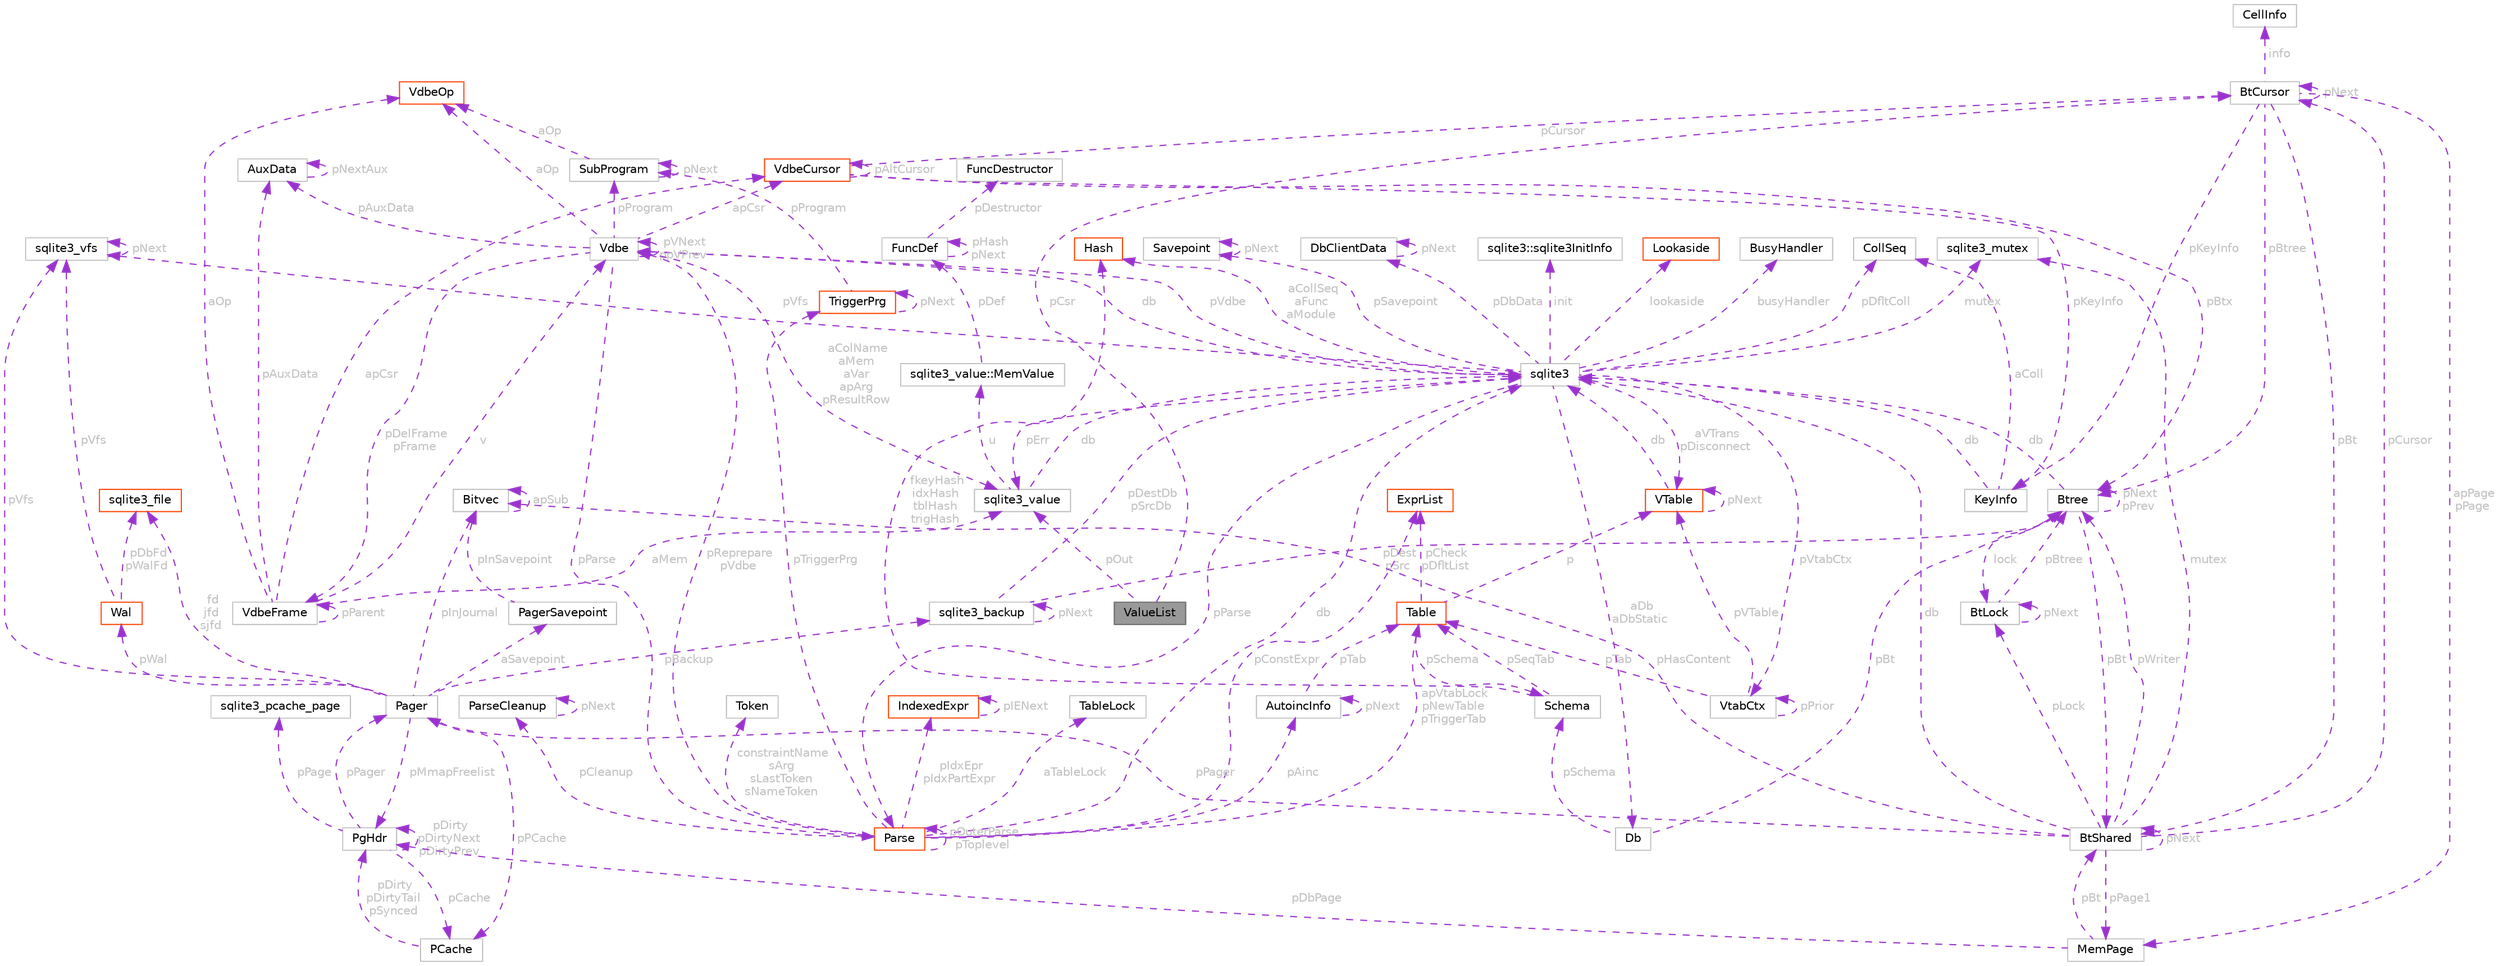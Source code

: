 digraph "ValueList"
{
 // LATEX_PDF_SIZE
  bgcolor="transparent";
  edge [fontname=Helvetica,fontsize=10,labelfontname=Helvetica,labelfontsize=10];
  node [fontname=Helvetica,fontsize=10,shape=box,height=0.2,width=0.4];
  Node1 [id="Node000001",label="ValueList",height=0.2,width=0.4,color="gray40", fillcolor="grey60", style="filled", fontcolor="black",tooltip=" "];
  Node2 -> Node1 [id="edge1_Node000001_Node000002",dir="back",color="darkorchid3",style="dashed",tooltip=" ",label=" pCsr",fontcolor="grey" ];
  Node2 [id="Node000002",label="BtCursor",height=0.2,width=0.4,color="grey75", fillcolor="white", style="filled",URL="$structBtCursor.html",tooltip=" "];
  Node3 -> Node2 [id="edge2_Node000002_Node000003",dir="back",color="darkorchid3",style="dashed",tooltip=" ",label=" pBtree",fontcolor="grey" ];
  Node3 [id="Node000003",label="Btree",height=0.2,width=0.4,color="grey75", fillcolor="white", style="filled",URL="$structBtree.html",tooltip=" "];
  Node4 -> Node3 [id="edge3_Node000003_Node000004",dir="back",color="darkorchid3",style="dashed",tooltip=" ",label=" db",fontcolor="grey" ];
  Node4 [id="Node000004",label="sqlite3",height=0.2,width=0.4,color="grey75", fillcolor="white", style="filled",URL="$structsqlite3.html",tooltip=" "];
  Node5 -> Node4 [id="edge4_Node000004_Node000005",dir="back",color="darkorchid3",style="dashed",tooltip=" ",label=" pVfs",fontcolor="grey" ];
  Node5 [id="Node000005",label="sqlite3_vfs",height=0.2,width=0.4,color="grey75", fillcolor="white", style="filled",URL="$structsqlite3__vfs.html",tooltip=" "];
  Node5 -> Node5 [id="edge5_Node000005_Node000005",dir="back",color="darkorchid3",style="dashed",tooltip=" ",label=" pNext",fontcolor="grey" ];
  Node6 -> Node4 [id="edge6_Node000004_Node000006",dir="back",color="darkorchid3",style="dashed",tooltip=" ",label=" pVdbe",fontcolor="grey" ];
  Node6 [id="Node000006",label="Vdbe",height=0.2,width=0.4,color="grey75", fillcolor="white", style="filled",URL="$structVdbe.html",tooltip=" "];
  Node4 -> Node6 [id="edge7_Node000006_Node000004",dir="back",color="darkorchid3",style="dashed",tooltip=" ",label=" db",fontcolor="grey" ];
  Node6 -> Node6 [id="edge8_Node000006_Node000006",dir="back",color="darkorchid3",style="dashed",tooltip=" ",label=" pVNext\nppVPrev",fontcolor="grey" ];
  Node7 -> Node6 [id="edge9_Node000006_Node000007",dir="back",color="darkorchid3",style="dashed",tooltip=" ",label=" pParse",fontcolor="grey" ];
  Node7 [id="Node000007",label="Parse",height=0.2,width=0.4,color="orangered", fillcolor="white", style="filled",URL="$structParse.html",tooltip=" "];
  Node4 -> Node7 [id="edge10_Node000007_Node000004",dir="back",color="darkorchid3",style="dashed",tooltip=" ",label=" db",fontcolor="grey" ];
  Node6 -> Node7 [id="edge11_Node000007_Node000006",dir="back",color="darkorchid3",style="dashed",tooltip=" ",label=" pReprepare\npVdbe",fontcolor="grey" ];
  Node8 -> Node7 [id="edge12_Node000007_Node000008",dir="back",color="darkorchid3",style="dashed",tooltip=" ",label=" pConstExpr",fontcolor="grey" ];
  Node8 [id="Node000008",label="ExprList",height=0.2,width=0.4,color="orangered", fillcolor="white", style="filled",URL="$structExprList.html",tooltip=" "];
  Node42 -> Node7 [id="edge13_Node000007_Node000042",dir="back",color="darkorchid3",style="dashed",tooltip=" ",label=" pIdxEpr\npIdxPartExpr",fontcolor="grey" ];
  Node42 [id="Node000042",label="IndexedExpr",height=0.2,width=0.4,color="orangered", fillcolor="white", style="filled",URL="$structIndexedExpr.html",tooltip=" "];
  Node42 -> Node42 [id="edge14_Node000042_Node000042",dir="back",color="darkorchid3",style="dashed",tooltip=" ",label=" pIENext",fontcolor="grey" ];
  Node43 -> Node7 [id="edge15_Node000007_Node000043",dir="back",color="darkorchid3",style="dashed",tooltip=" ",label=" aTableLock",fontcolor="grey" ];
  Node43 [id="Node000043",label="TableLock",height=0.2,width=0.4,color="grey75", fillcolor="white", style="filled",URL="$structTableLock.html",tooltip=" "];
  Node44 -> Node7 [id="edge16_Node000007_Node000044",dir="back",color="darkorchid3",style="dashed",tooltip=" ",label=" pAinc",fontcolor="grey" ];
  Node44 [id="Node000044",label="AutoincInfo",height=0.2,width=0.4,color="grey75", fillcolor="white", style="filled",URL="$structAutoincInfo.html",tooltip=" "];
  Node44 -> Node44 [id="edge17_Node000044_Node000044",dir="back",color="darkorchid3",style="dashed",tooltip=" ",label=" pNext",fontcolor="grey" ];
  Node14 -> Node44 [id="edge18_Node000044_Node000014",dir="back",color="darkorchid3",style="dashed",tooltip=" ",label=" pTab",fontcolor="grey" ];
  Node14 [id="Node000014",label="Table",height=0.2,width=0.4,color="orangered", fillcolor="white", style="filled",URL="$structTable.html",tooltip=" "];
  Node8 -> Node14 [id="edge19_Node000014_Node000008",dir="back",color="darkorchid3",style="dashed",tooltip=" ",label=" pCheck\npDfltList",fontcolor="grey" ];
  Node28 -> Node14 [id="edge20_Node000014_Node000028",dir="back",color="darkorchid3",style="dashed",tooltip=" ",label=" p",fontcolor="grey" ];
  Node28 [id="Node000028",label="VTable",height=0.2,width=0.4,color="orangered", fillcolor="white", style="filled",URL="$structVTable.html",tooltip=" "];
  Node4 -> Node28 [id="edge21_Node000028_Node000004",dir="back",color="darkorchid3",style="dashed",tooltip=" ",label=" db",fontcolor="grey" ];
  Node28 -> Node28 [id="edge22_Node000028_Node000028",dir="back",color="darkorchid3",style="dashed",tooltip=" ",label=" pNext",fontcolor="grey" ];
  Node17 -> Node14 [id="edge23_Node000014_Node000017",dir="back",color="darkorchid3",style="dashed",tooltip=" ",label=" pSchema",fontcolor="grey" ];
  Node17 [id="Node000017",label="Schema",height=0.2,width=0.4,color="grey75", fillcolor="white", style="filled",URL="$structSchema.html",tooltip=" "];
  Node18 -> Node17 [id="edge24_Node000017_Node000018",dir="back",color="darkorchid3",style="dashed",tooltip=" ",label=" fkeyHash\nidxHash\ntblHash\ntrigHash",fontcolor="grey" ];
  Node18 [id="Node000018",label="Hash",height=0.2,width=0.4,color="orangered", fillcolor="white", style="filled",URL="$structHash.html",tooltip=" "];
  Node14 -> Node17 [id="edge25_Node000017_Node000014",dir="back",color="darkorchid3",style="dashed",tooltip=" ",label=" pSeqTab",fontcolor="grey" ];
  Node7 -> Node7 [id="edge26_Node000007_Node000007",dir="back",color="darkorchid3",style="dashed",tooltip=" ",label=" pOuterParse\npToplevel",fontcolor="grey" ];
  Node14 -> Node7 [id="edge27_Node000007_Node000014",dir="back",color="darkorchid3",style="dashed",tooltip=" ",label=" apVtabLock\npNewTable\npTriggerTab",fontcolor="grey" ];
  Node45 -> Node7 [id="edge28_Node000007_Node000045",dir="back",color="darkorchid3",style="dashed",tooltip=" ",label=" pTriggerPrg",fontcolor="grey" ];
  Node45 [id="Node000045",label="TriggerPrg",height=0.2,width=0.4,color="orangered", fillcolor="white", style="filled",URL="$structTriggerPrg.html",tooltip=" "];
  Node45 -> Node45 [id="edge29_Node000045_Node000045",dir="back",color="darkorchid3",style="dashed",tooltip=" ",label=" pNext",fontcolor="grey" ];
  Node46 -> Node45 [id="edge30_Node000045_Node000046",dir="back",color="darkorchid3",style="dashed",tooltip=" ",label=" pProgram",fontcolor="grey" ];
  Node46 [id="Node000046",label="SubProgram",height=0.2,width=0.4,color="grey75", fillcolor="white", style="filled",URL="$structSubProgram.html",tooltip=" "];
  Node47 -> Node46 [id="edge31_Node000046_Node000047",dir="back",color="darkorchid3",style="dashed",tooltip=" ",label=" aOp",fontcolor="grey" ];
  Node47 [id="Node000047",label="VdbeOp",height=0.2,width=0.4,color="orangered", fillcolor="white", style="filled",URL="$structVdbeOp.html",tooltip=" "];
  Node46 -> Node46 [id="edge32_Node000046_Node000046",dir="back",color="darkorchid3",style="dashed",tooltip=" ",label=" pNext",fontcolor="grey" ];
  Node55 -> Node7 [id="edge33_Node000007_Node000055",dir="back",color="darkorchid3",style="dashed",tooltip=" ",label=" pCleanup",fontcolor="grey" ];
  Node55 [id="Node000055",label="ParseCleanup",height=0.2,width=0.4,color="grey75", fillcolor="white", style="filled",URL="$structParseCleanup.html",tooltip=" "];
  Node55 -> Node55 [id="edge34_Node000055_Node000055",dir="back",color="darkorchid3",style="dashed",tooltip=" ",label=" pNext",fontcolor="grey" ];
  Node56 -> Node7 [id="edge35_Node000007_Node000056",dir="back",color="darkorchid3",style="dashed",tooltip=" ",label=" constraintName\nsArg\nsLastToken\nsNameToken",fontcolor="grey" ];
  Node56 [id="Node000056",label="Token",height=0.2,width=0.4,color="grey75", fillcolor="white", style="filled",URL="$structToken.html",tooltip=" "];
  Node50 -> Node6 [id="edge36_Node000006_Node000050",dir="back",color="darkorchid3",style="dashed",tooltip=" ",label=" aColName\naMem\naVar\napArg\npResultRow",fontcolor="grey" ];
  Node50 [id="Node000050",label="sqlite3_value",height=0.2,width=0.4,color="grey75", fillcolor="white", style="filled",URL="$structsqlite3__value.html",tooltip=" "];
  Node51 -> Node50 [id="edge37_Node000050_Node000051",dir="back",color="darkorchid3",style="dashed",tooltip=" ",label=" u",fontcolor="grey" ];
  Node51 [id="Node000051",label="sqlite3_value::MemValue",height=0.2,width=0.4,color="grey75", fillcolor="white", style="filled",URL="$unionsqlite3__value_1_1MemValue.html",tooltip=" "];
  Node37 -> Node51 [id="edge38_Node000051_Node000037",dir="back",color="darkorchid3",style="dashed",tooltip=" ",label=" pDef",fontcolor="grey" ];
  Node37 [id="Node000037",label="FuncDef",height=0.2,width=0.4,color="grey75", fillcolor="white", style="filled",URL="$structFuncDef.html",tooltip=" "];
  Node37 -> Node37 [id="edge39_Node000037_Node000037",dir="back",color="darkorchid3",style="dashed",tooltip=" ",label=" pHash\npNext",fontcolor="grey" ];
  Node38 -> Node37 [id="edge40_Node000037_Node000038",dir="back",color="darkorchid3",style="dashed",tooltip=" ",label=" pDestructor",fontcolor="grey" ];
  Node38 [id="Node000038",label="FuncDestructor",height=0.2,width=0.4,color="grey75", fillcolor="white", style="filled",URL="$structFuncDestructor.html",tooltip=" "];
  Node4 -> Node50 [id="edge41_Node000050_Node000004",dir="back",color="darkorchid3",style="dashed",tooltip=" ",label=" db",fontcolor="grey" ];
  Node59 -> Node6 [id="edge42_Node000006_Node000059",dir="back",color="darkorchid3",style="dashed",tooltip=" ",label=" apCsr",fontcolor="grey" ];
  Node59 [id="Node000059",label="VdbeCursor",height=0.2,width=0.4,color="orangered", fillcolor="white", style="filled",URL="$structVdbeCursor.html",tooltip=" "];
  Node3 -> Node59 [id="edge43_Node000059_Node000003",dir="back",color="darkorchid3",style="dashed",tooltip=" ",label=" pBtx",fontcolor="grey" ];
  Node59 -> Node59 [id="edge44_Node000059_Node000059",dir="back",color="darkorchid3",style="dashed",tooltip=" ",label=" pAltCursor",fontcolor="grey" ];
  Node2 -> Node59 [id="edge45_Node000059_Node000002",dir="back",color="darkorchid3",style="dashed",tooltip=" ",label=" pCursor",fontcolor="grey" ];
  Node53 -> Node59 [id="edge46_Node000059_Node000053",dir="back",color="darkorchid3",style="dashed",tooltip=" ",label=" pKeyInfo",fontcolor="grey" ];
  Node53 [id="Node000053",label="KeyInfo",height=0.2,width=0.4,color="grey75", fillcolor="white", style="filled",URL="$structKeyInfo.html",tooltip=" "];
  Node4 -> Node53 [id="edge47_Node000053_Node000004",dir="back",color="darkorchid3",style="dashed",tooltip=" ",label=" db",fontcolor="grey" ];
  Node52 -> Node53 [id="edge48_Node000053_Node000052",dir="back",color="darkorchid3",style="dashed",tooltip=" ",label=" aColl",fontcolor="grey" ];
  Node52 [id="Node000052",label="CollSeq",height=0.2,width=0.4,color="grey75", fillcolor="white", style="filled",URL="$structCollSeq.html",tooltip=" "];
  Node47 -> Node6 [id="edge49_Node000006_Node000047",dir="back",color="darkorchid3",style="dashed",tooltip=" ",label=" aOp",fontcolor="grey" ];
  Node74 -> Node6 [id="edge50_Node000006_Node000074",dir="back",color="darkorchid3",style="dashed",tooltip=" ",label=" pDelFrame\npFrame",fontcolor="grey" ];
  Node74 [id="Node000074",label="VdbeFrame",height=0.2,width=0.4,color="grey75", fillcolor="white", style="filled",URL="$structVdbeFrame.html",tooltip=" "];
  Node6 -> Node74 [id="edge51_Node000074_Node000006",dir="back",color="darkorchid3",style="dashed",tooltip=" ",label=" v",fontcolor="grey" ];
  Node74 -> Node74 [id="edge52_Node000074_Node000074",dir="back",color="darkorchid3",style="dashed",tooltip=" ",label=" pParent",fontcolor="grey" ];
  Node47 -> Node74 [id="edge53_Node000074_Node000047",dir="back",color="darkorchid3",style="dashed",tooltip=" ",label=" aOp",fontcolor="grey" ];
  Node50 -> Node74 [id="edge54_Node000074_Node000050",dir="back",color="darkorchid3",style="dashed",tooltip=" ",label=" aMem",fontcolor="grey" ];
  Node59 -> Node74 [id="edge55_Node000074_Node000059",dir="back",color="darkorchid3",style="dashed",tooltip=" ",label=" apCsr",fontcolor="grey" ];
  Node75 -> Node74 [id="edge56_Node000074_Node000075",dir="back",color="darkorchid3",style="dashed",tooltip=" ",label=" pAuxData",fontcolor="grey" ];
  Node75 [id="Node000075",label="AuxData",height=0.2,width=0.4,color="grey75", fillcolor="white", style="filled",URL="$structAuxData.html",tooltip=" "];
  Node75 -> Node75 [id="edge57_Node000075_Node000075",dir="back",color="darkorchid3",style="dashed",tooltip=" ",label=" pNextAux",fontcolor="grey" ];
  Node46 -> Node6 [id="edge58_Node000006_Node000046",dir="back",color="darkorchid3",style="dashed",tooltip=" ",label=" pProgram",fontcolor="grey" ];
  Node75 -> Node6 [id="edge59_Node000006_Node000075",dir="back",color="darkorchid3",style="dashed",tooltip=" ",label=" pAuxData",fontcolor="grey" ];
  Node52 -> Node4 [id="edge60_Node000004_Node000052",dir="back",color="darkorchid3",style="dashed",tooltip=" ",label=" pDfltColl",fontcolor="grey" ];
  Node76 -> Node4 [id="edge61_Node000004_Node000076",dir="back",color="darkorchid3",style="dashed",tooltip=" ",label=" mutex",fontcolor="grey" ];
  Node76 [id="Node000076",label="sqlite3_mutex",height=0.2,width=0.4,color="grey75", fillcolor="white", style="filled",URL="$structsqlite3__mutex.html",tooltip=" "];
  Node77 -> Node4 [id="edge62_Node000004_Node000077",dir="back",color="darkorchid3",style="dashed",tooltip=" ",label=" aDb\naDbStatic",fontcolor="grey" ];
  Node77 [id="Node000077",label="Db",height=0.2,width=0.4,color="grey75", fillcolor="white", style="filled",URL="$structDb.html",tooltip=" "];
  Node3 -> Node77 [id="edge63_Node000077_Node000003",dir="back",color="darkorchid3",style="dashed",tooltip=" ",label=" pBt",fontcolor="grey" ];
  Node17 -> Node77 [id="edge64_Node000077_Node000017",dir="back",color="darkorchid3",style="dashed",tooltip=" ",label=" pSchema",fontcolor="grey" ];
  Node78 -> Node4 [id="edge65_Node000004_Node000078",dir="back",color="darkorchid3",style="dashed",tooltip=" ",label=" init",fontcolor="grey" ];
  Node78 [id="Node000078",label="sqlite3::sqlite3InitInfo",height=0.2,width=0.4,color="grey75", fillcolor="white", style="filled",URL="$structsqlite3_1_1sqlite3InitInfo.html",tooltip=" "];
  Node7 -> Node4 [id="edge66_Node000004_Node000007",dir="back",color="darkorchid3",style="dashed",tooltip=" ",label=" pParse",fontcolor="grey" ];
  Node50 -> Node4 [id="edge67_Node000004_Node000050",dir="back",color="darkorchid3",style="dashed",tooltip=" ",label=" pErr",fontcolor="grey" ];
  Node79 -> Node4 [id="edge68_Node000004_Node000079",dir="back",color="darkorchid3",style="dashed",tooltip=" ",label=" lookaside",fontcolor="grey" ];
  Node79 [id="Node000079",label="Lookaside",height=0.2,width=0.4,color="orangered", fillcolor="white", style="filled",URL="$structLookaside.html",tooltip=" "];
  Node18 -> Node4 [id="edge69_Node000004_Node000018",dir="back",color="darkorchid3",style="dashed",tooltip=" ",label=" aCollSeq\naFunc\naModule",fontcolor="grey" ];
  Node81 -> Node4 [id="edge70_Node000004_Node000081",dir="back",color="darkorchid3",style="dashed",tooltip=" ",label=" pVtabCtx",fontcolor="grey" ];
  Node81 [id="Node000081",label="VtabCtx",height=0.2,width=0.4,color="grey75", fillcolor="white", style="filled",URL="$structVtabCtx.html",tooltip=" "];
  Node28 -> Node81 [id="edge71_Node000081_Node000028",dir="back",color="darkorchid3",style="dashed",tooltip=" ",label=" pVTable",fontcolor="grey" ];
  Node14 -> Node81 [id="edge72_Node000081_Node000014",dir="back",color="darkorchid3",style="dashed",tooltip=" ",label=" pTab",fontcolor="grey" ];
  Node81 -> Node81 [id="edge73_Node000081_Node000081",dir="back",color="darkorchid3",style="dashed",tooltip=" ",label=" pPrior",fontcolor="grey" ];
  Node28 -> Node4 [id="edge74_Node000004_Node000028",dir="back",color="darkorchid3",style="dashed",tooltip=" ",label=" aVTrans\npDisconnect",fontcolor="grey" ];
  Node82 -> Node4 [id="edge75_Node000004_Node000082",dir="back",color="darkorchid3",style="dashed",tooltip=" ",label=" busyHandler",fontcolor="grey" ];
  Node82 [id="Node000082",label="BusyHandler",height=0.2,width=0.4,color="grey75", fillcolor="white", style="filled",URL="$structBusyHandler.html",tooltip=" "];
  Node83 -> Node4 [id="edge76_Node000004_Node000083",dir="back",color="darkorchid3",style="dashed",tooltip=" ",label=" pSavepoint",fontcolor="grey" ];
  Node83 [id="Node000083",label="Savepoint",height=0.2,width=0.4,color="grey75", fillcolor="white", style="filled",URL="$structSavepoint.html",tooltip=" "];
  Node83 -> Node83 [id="edge77_Node000083_Node000083",dir="back",color="darkorchid3",style="dashed",tooltip=" ",label=" pNext",fontcolor="grey" ];
  Node84 -> Node4 [id="edge78_Node000004_Node000084",dir="back",color="darkorchid3",style="dashed",tooltip=" ",label=" pDbData",fontcolor="grey" ];
  Node84 [id="Node000084",label="DbClientData",height=0.2,width=0.4,color="grey75", fillcolor="white", style="filled",URL="$structDbClientData.html",tooltip=" "];
  Node84 -> Node84 [id="edge79_Node000084_Node000084",dir="back",color="darkorchid3",style="dashed",tooltip=" ",label=" pNext",fontcolor="grey" ];
  Node85 -> Node3 [id="edge80_Node000003_Node000085",dir="back",color="darkorchid3",style="dashed",tooltip=" ",label=" pBt",fontcolor="grey" ];
  Node85 [id="Node000085",label="BtShared",height=0.2,width=0.4,color="grey75", fillcolor="white", style="filled",URL="$structBtShared.html",tooltip=" "];
  Node86 -> Node85 [id="edge81_Node000085_Node000086",dir="back",color="darkorchid3",style="dashed",tooltip=" ",label=" pPager",fontcolor="grey" ];
  Node86 [id="Node000086",label="Pager",height=0.2,width=0.4,color="grey75", fillcolor="white", style="filled",URL="$structPager.html",tooltip=" "];
  Node5 -> Node86 [id="edge82_Node000086_Node000005",dir="back",color="darkorchid3",style="dashed",tooltip=" ",label=" pVfs",fontcolor="grey" ];
  Node87 -> Node86 [id="edge83_Node000086_Node000087",dir="back",color="darkorchid3",style="dashed",tooltip=" ",label=" pInJournal",fontcolor="grey" ];
  Node87 [id="Node000087",label="Bitvec",height=0.2,width=0.4,color="grey75", fillcolor="white", style="filled",URL="$structBitvec.html",tooltip=" "];
  Node87 -> Node87 [id="edge84_Node000087_Node000087",dir="back",color="darkorchid3",style="dashed",tooltip=" ",label=" apSub",fontcolor="grey" ];
  Node63 -> Node86 [id="edge85_Node000086_Node000063",dir="back",color="darkorchid3",style="dashed",tooltip=" ",label=" fd\njfd\nsjfd",fontcolor="grey" ];
  Node63 [id="Node000063",label="sqlite3_file",height=0.2,width=0.4,color="orangered", fillcolor="white", style="filled",URL="$structsqlite3__file.html",tooltip=" "];
  Node88 -> Node86 [id="edge86_Node000086_Node000088",dir="back",color="darkorchid3",style="dashed",tooltip=" ",label=" pBackup",fontcolor="grey" ];
  Node88 [id="Node000088",label="sqlite3_backup",height=0.2,width=0.4,color="grey75", fillcolor="white", style="filled",URL="$structsqlite3__backup.html",tooltip=" "];
  Node4 -> Node88 [id="edge87_Node000088_Node000004",dir="back",color="darkorchid3",style="dashed",tooltip=" ",label=" pDestDb\npSrcDb",fontcolor="grey" ];
  Node3 -> Node88 [id="edge88_Node000088_Node000003",dir="back",color="darkorchid3",style="dashed",tooltip=" ",label=" pDest\npSrc",fontcolor="grey" ];
  Node88 -> Node88 [id="edge89_Node000088_Node000088",dir="back",color="darkorchid3",style="dashed",tooltip=" ",label=" pNext",fontcolor="grey" ];
  Node89 -> Node86 [id="edge90_Node000086_Node000089",dir="back",color="darkorchid3",style="dashed",tooltip=" ",label=" aSavepoint",fontcolor="grey" ];
  Node89 [id="Node000089",label="PagerSavepoint",height=0.2,width=0.4,color="grey75", fillcolor="white", style="filled",URL="$structPagerSavepoint.html",tooltip=" "];
  Node87 -> Node89 [id="edge91_Node000089_Node000087",dir="back",color="darkorchid3",style="dashed",tooltip=" ",label=" pInSavepoint",fontcolor="grey" ];
  Node90 -> Node86 [id="edge92_Node000086_Node000090",dir="back",color="darkorchid3",style="dashed",tooltip=" ",label=" pMmapFreelist",fontcolor="grey" ];
  Node90 [id="Node000090",label="PgHdr",height=0.2,width=0.4,color="grey75", fillcolor="white", style="filled",URL="$structPgHdr.html",tooltip=" "];
  Node91 -> Node90 [id="edge93_Node000090_Node000091",dir="back",color="darkorchid3",style="dashed",tooltip=" ",label=" pPage",fontcolor="grey" ];
  Node91 [id="Node000091",label="sqlite3_pcache_page",height=0.2,width=0.4,color="grey75", fillcolor="white", style="filled",URL="$structsqlite3__pcache__page.html",tooltip=" "];
  Node92 -> Node90 [id="edge94_Node000090_Node000092",dir="back",color="darkorchid3",style="dashed",tooltip=" ",label=" pCache",fontcolor="grey" ];
  Node92 [id="Node000092",label="PCache",height=0.2,width=0.4,color="grey75", fillcolor="white", style="filled",URL="$structPCache.html",tooltip=" "];
  Node90 -> Node92 [id="edge95_Node000092_Node000090",dir="back",color="darkorchid3",style="dashed",tooltip=" ",label=" pDirty\npDirtyTail\npSynced",fontcolor="grey" ];
  Node90 -> Node90 [id="edge96_Node000090_Node000090",dir="back",color="darkorchid3",style="dashed",tooltip=" ",label=" pDirty\npDirtyNext\npDirtyPrev",fontcolor="grey" ];
  Node86 -> Node90 [id="edge97_Node000090_Node000086",dir="back",color="darkorchid3",style="dashed",tooltip=" ",label=" pPager",fontcolor="grey" ];
  Node92 -> Node86 [id="edge98_Node000086_Node000092",dir="back",color="darkorchid3",style="dashed",tooltip=" ",label=" pPCache",fontcolor="grey" ];
  Node93 -> Node86 [id="edge99_Node000086_Node000093",dir="back",color="darkorchid3",style="dashed",tooltip=" ",label=" pWal",fontcolor="grey" ];
  Node93 [id="Node000093",label="Wal",height=0.2,width=0.4,color="orangered", fillcolor="white", style="filled",URL="$structWal.html",tooltip=" "];
  Node5 -> Node93 [id="edge100_Node000093_Node000005",dir="back",color="darkorchid3",style="dashed",tooltip=" ",label=" pVfs",fontcolor="grey" ];
  Node63 -> Node93 [id="edge101_Node000093_Node000063",dir="back",color="darkorchid3",style="dashed",tooltip=" ",label=" pDbFd\npWalFd",fontcolor="grey" ];
  Node4 -> Node85 [id="edge102_Node000085_Node000004",dir="back",color="darkorchid3",style="dashed",tooltip=" ",label=" db",fontcolor="grey" ];
  Node2 -> Node85 [id="edge103_Node000085_Node000002",dir="back",color="darkorchid3",style="dashed",tooltip=" ",label=" pCursor",fontcolor="grey" ];
  Node95 -> Node85 [id="edge104_Node000085_Node000095",dir="back",color="darkorchid3",style="dashed",tooltip=" ",label=" pPage1",fontcolor="grey" ];
  Node95 [id="Node000095",label="MemPage",height=0.2,width=0.4,color="grey75", fillcolor="white", style="filled",URL="$structMemPage.html",tooltip=" "];
  Node85 -> Node95 [id="edge105_Node000095_Node000085",dir="back",color="darkorchid3",style="dashed",tooltip=" ",label=" pBt",fontcolor="grey" ];
  Node90 -> Node95 [id="edge106_Node000095_Node000090",dir="back",color="darkorchid3",style="dashed",tooltip=" ",label=" pDbPage",fontcolor="grey" ];
  Node76 -> Node85 [id="edge107_Node000085_Node000076",dir="back",color="darkorchid3",style="dashed",tooltip=" ",label=" mutex",fontcolor="grey" ];
  Node87 -> Node85 [id="edge108_Node000085_Node000087",dir="back",color="darkorchid3",style="dashed",tooltip=" ",label=" pHasContent",fontcolor="grey" ];
  Node85 -> Node85 [id="edge109_Node000085_Node000085",dir="back",color="darkorchid3",style="dashed",tooltip=" ",label=" pNext",fontcolor="grey" ];
  Node96 -> Node85 [id="edge110_Node000085_Node000096",dir="back",color="darkorchid3",style="dashed",tooltip=" ",label=" pLock",fontcolor="grey" ];
  Node96 [id="Node000096",label="BtLock",height=0.2,width=0.4,color="grey75", fillcolor="white", style="filled",URL="$structBtLock.html",tooltip=" "];
  Node3 -> Node96 [id="edge111_Node000096_Node000003",dir="back",color="darkorchid3",style="dashed",tooltip=" ",label=" pBtree",fontcolor="grey" ];
  Node96 -> Node96 [id="edge112_Node000096_Node000096",dir="back",color="darkorchid3",style="dashed",tooltip=" ",label=" pNext",fontcolor="grey" ];
  Node3 -> Node85 [id="edge113_Node000085_Node000003",dir="back",color="darkorchid3",style="dashed",tooltip=" ",label=" pWriter",fontcolor="grey" ];
  Node3 -> Node3 [id="edge114_Node000003_Node000003",dir="back",color="darkorchid3",style="dashed",tooltip=" ",label=" pNext\npPrev",fontcolor="grey" ];
  Node96 -> Node3 [id="edge115_Node000003_Node000096",dir="back",color="darkorchid3",style="dashed",tooltip=" ",label=" lock",fontcolor="grey" ];
  Node85 -> Node2 [id="edge116_Node000002_Node000085",dir="back",color="darkorchid3",style="dashed",tooltip=" ",label=" pBt",fontcolor="grey" ];
  Node2 -> Node2 [id="edge117_Node000002_Node000002",dir="back",color="darkorchid3",style="dashed",tooltip=" ",label=" pNext",fontcolor="grey" ];
  Node97 -> Node2 [id="edge118_Node000002_Node000097",dir="back",color="darkorchid3",style="dashed",tooltip=" ",label=" info",fontcolor="grey" ];
  Node97 [id="Node000097",label="CellInfo",height=0.2,width=0.4,color="grey75", fillcolor="white", style="filled",URL="$structCellInfo.html",tooltip=" "];
  Node53 -> Node2 [id="edge119_Node000002_Node000053",dir="back",color="darkorchid3",style="dashed",tooltip=" ",label=" pKeyInfo",fontcolor="grey" ];
  Node95 -> Node2 [id="edge120_Node000002_Node000095",dir="back",color="darkorchid3",style="dashed",tooltip=" ",label=" apPage\npPage",fontcolor="grey" ];
  Node50 -> Node1 [id="edge121_Node000001_Node000050",dir="back",color="darkorchid3",style="dashed",tooltip=" ",label=" pOut",fontcolor="grey" ];
}
